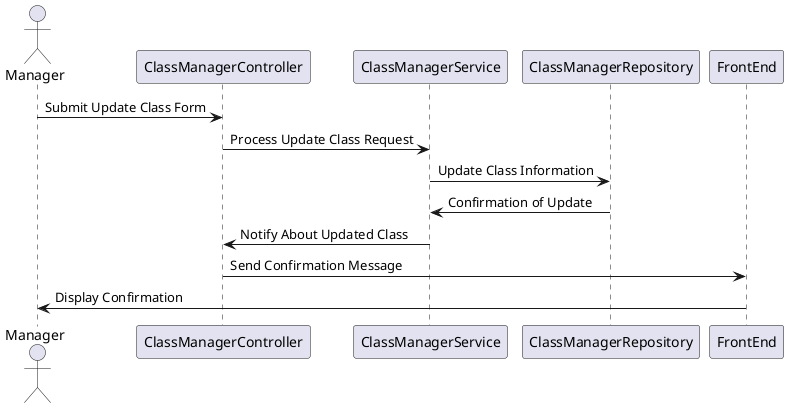 @startuml
actor Manager
participant ClassManagerController
participant ClassManagerService
participant ClassManagerRepository
participant FrontEnd

Manager -> ClassManagerController: Submit Update Class Form
ClassManagerController -> ClassManagerService: Process Update Class Request
ClassManagerService -> ClassManagerRepository: Update Class Information
ClassManagerRepository -> ClassManagerService: Confirmation of Update
ClassManagerService -> ClassManagerController: Notify About Updated Class
ClassManagerController -> FrontEnd: Send Confirmation Message
FrontEnd -> Manager: Display Confirmation
@enduml
